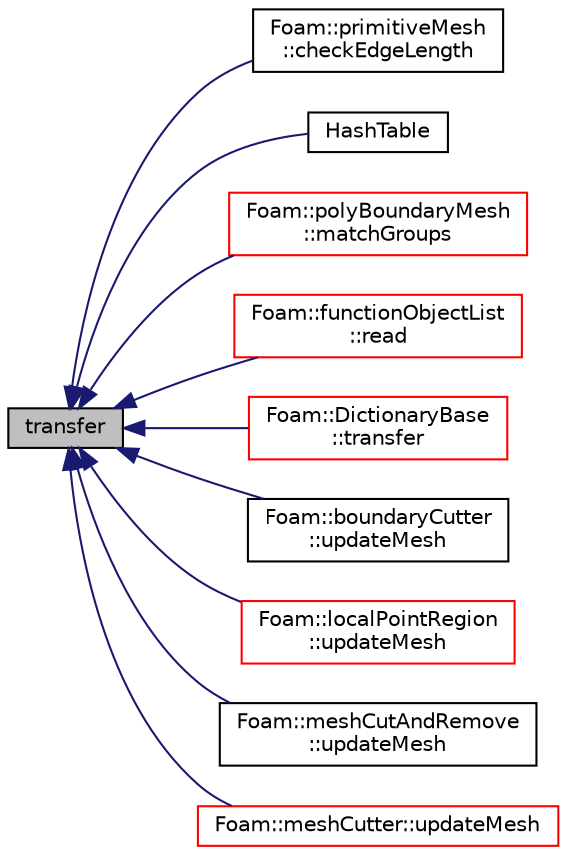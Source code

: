 digraph "transfer"
{
  bgcolor="transparent";
  edge [fontname="Helvetica",fontsize="10",labelfontname="Helvetica",labelfontsize="10"];
  node [fontname="Helvetica",fontsize="10",shape=record];
  rankdir="LR";
  Node1 [label="transfer",height=0.2,width=0.4,color="black", fillcolor="grey75", style="filled", fontcolor="black"];
  Node1 -> Node2 [dir="back",color="midnightblue",fontsize="10",style="solid",fontname="Helvetica"];
  Node2 [label="Foam::primitiveMesh\l::checkEdgeLength",height=0.2,width=0.4,color="black",URL="$a02008.html#a12a8ef728174b326da08de0014e2d737",tooltip="Check edge length. "];
  Node1 -> Node3 [dir="back",color="midnightblue",fontsize="10",style="solid",fontname="Helvetica"];
  Node3 [label="HashTable",height=0.2,width=0.4,color="black",URL="$a00997.html#aa93e2b30152dbd4e01170aaa0aeb3768",tooltip="Construct by transferring the parameter contents. "];
  Node1 -> Node4 [dir="back",color="midnightblue",fontsize="10",style="solid",fontname="Helvetica"];
  Node4 [label="Foam::polyBoundaryMesh\l::matchGroups",height=0.2,width=0.4,color="red",URL="$a01949.html#aeb77e4ba0af6c6a8faab03402a92e43e",tooltip="Match the patches to groups. Returns all the (fully matched) groups. "];
  Node1 -> Node5 [dir="back",color="midnightblue",fontsize="10",style="solid",fontname="Helvetica"];
  Node5 [label="Foam::functionObjectList\l::read",height=0.2,width=0.4,color="red",URL="$a00882.html#af816873151ddb0126e98bb2f914d8ed5",tooltip="Read and set the function objects if their data have changed. "];
  Node1 -> Node6 [dir="back",color="midnightblue",fontsize="10",style="solid",fontname="Helvetica"];
  Node6 [label="Foam::DictionaryBase\l::transfer",height=0.2,width=0.4,color="red",URL="$a00531.html#a2c218731c654f46de96a741b806859cf",tooltip="Transfer the contents of the argument into this DictionaryBase. "];
  Node1 -> Node7 [dir="back",color="midnightblue",fontsize="10",style="solid",fontname="Helvetica"];
  Node7 [label="Foam::boundaryCutter\l::updateMesh",height=0.2,width=0.4,color="black",URL="$a00149.html#ad57565956fd4064299f4bd3c4eebb1d4",tooltip="Force recalculation of locally stored data on topological change. "];
  Node1 -> Node8 [dir="back",color="midnightblue",fontsize="10",style="solid",fontname="Helvetica"];
  Node8 [label="Foam::localPointRegion\l::updateMesh",height=0.2,width=0.4,color="red",URL="$a01406.html#ad57565956fd4064299f4bd3c4eebb1d4",tooltip="Force recalculation of locally stored data on topological change. "];
  Node1 -> Node9 [dir="back",color="midnightblue",fontsize="10",style="solid",fontname="Helvetica"];
  Node9 [label="Foam::meshCutAndRemove\l::updateMesh",height=0.2,width=0.4,color="black",URL="$a01494.html#ad57565956fd4064299f4bd3c4eebb1d4",tooltip="Force recalculation of locally stored data on topological change. "];
  Node1 -> Node10 [dir="back",color="midnightblue",fontsize="10",style="solid",fontname="Helvetica"];
  Node10 [label="Foam::meshCutter::updateMesh",height=0.2,width=0.4,color="red",URL="$a01495.html#ad57565956fd4064299f4bd3c4eebb1d4",tooltip="Force recalculation of locally stored data on topological change. "];
}
